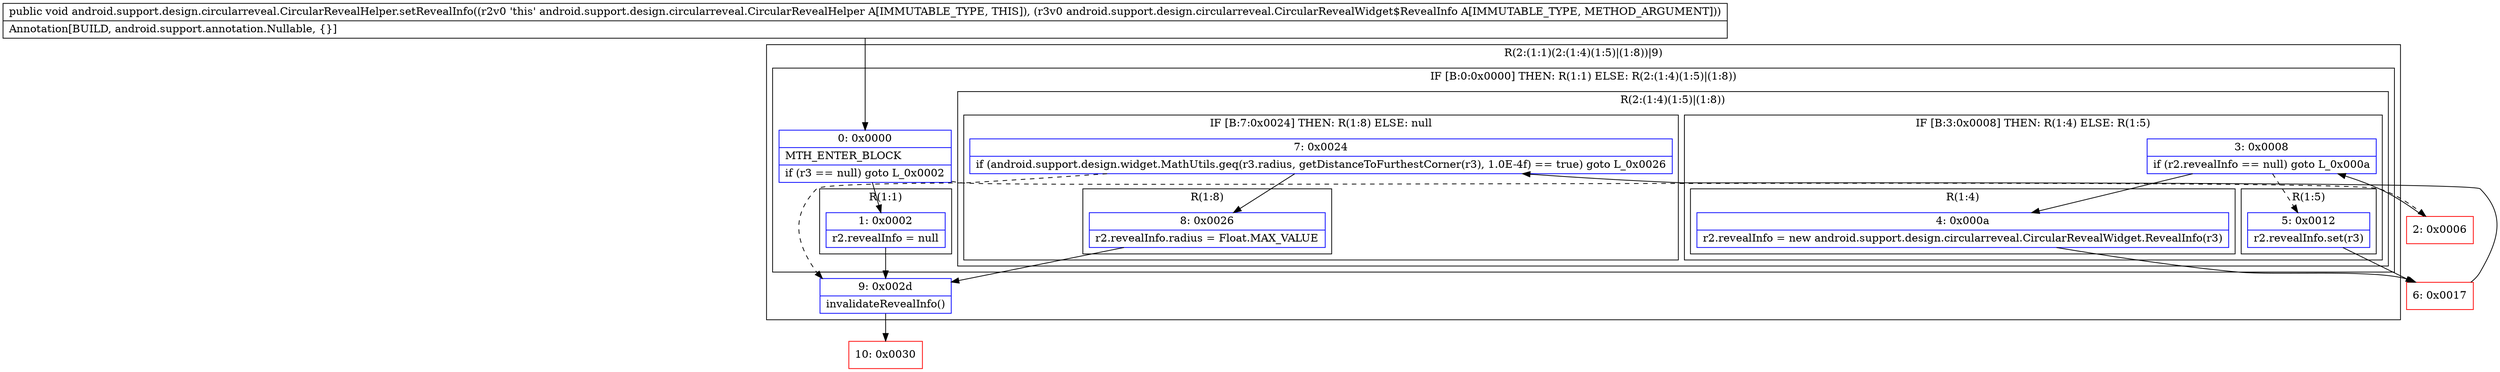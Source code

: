 digraph "CFG forandroid.support.design.circularreveal.CircularRevealHelper.setRevealInfo(Landroid\/support\/design\/circularreveal\/CircularRevealWidget$RevealInfo;)V" {
subgraph cluster_Region_988843169 {
label = "R(2:(1:1)(2:(1:4)(1:5)|(1:8))|9)";
node [shape=record,color=blue];
subgraph cluster_IfRegion_973829682 {
label = "IF [B:0:0x0000] THEN: R(1:1) ELSE: R(2:(1:4)(1:5)|(1:8))";
node [shape=record,color=blue];
Node_0 [shape=record,label="{0\:\ 0x0000|MTH_ENTER_BLOCK\l|if (r3 == null) goto L_0x0002\l}"];
subgraph cluster_Region_1041751778 {
label = "R(1:1)";
node [shape=record,color=blue];
Node_1 [shape=record,label="{1\:\ 0x0002|r2.revealInfo = null\l}"];
}
subgraph cluster_Region_1916656846 {
label = "R(2:(1:4)(1:5)|(1:8))";
node [shape=record,color=blue];
subgraph cluster_IfRegion_1276560300 {
label = "IF [B:3:0x0008] THEN: R(1:4) ELSE: R(1:5)";
node [shape=record,color=blue];
Node_3 [shape=record,label="{3\:\ 0x0008|if (r2.revealInfo == null) goto L_0x000a\l}"];
subgraph cluster_Region_760055546 {
label = "R(1:4)";
node [shape=record,color=blue];
Node_4 [shape=record,label="{4\:\ 0x000a|r2.revealInfo = new android.support.design.circularreveal.CircularRevealWidget.RevealInfo(r3)\l}"];
}
subgraph cluster_Region_766356863 {
label = "R(1:5)";
node [shape=record,color=blue];
Node_5 [shape=record,label="{5\:\ 0x0012|r2.revealInfo.set(r3)\l}"];
}
}
subgraph cluster_IfRegion_837476264 {
label = "IF [B:7:0x0024] THEN: R(1:8) ELSE: null";
node [shape=record,color=blue];
Node_7 [shape=record,label="{7\:\ 0x0024|if (android.support.design.widget.MathUtils.geq(r3.radius, getDistanceToFurthestCorner(r3), 1.0E\-4f) == true) goto L_0x0026\l}"];
subgraph cluster_Region_1268474266 {
label = "R(1:8)";
node [shape=record,color=blue];
Node_8 [shape=record,label="{8\:\ 0x0026|r2.revealInfo.radius = Float.MAX_VALUE\l}"];
}
}
}
}
Node_9 [shape=record,label="{9\:\ 0x002d|invalidateRevealInfo()\l}"];
}
Node_2 [shape=record,color=red,label="{2\:\ 0x0006}"];
Node_6 [shape=record,color=red,label="{6\:\ 0x0017}"];
Node_10 [shape=record,color=red,label="{10\:\ 0x0030}"];
MethodNode[shape=record,label="{public void android.support.design.circularreveal.CircularRevealHelper.setRevealInfo((r2v0 'this' android.support.design.circularreveal.CircularRevealHelper A[IMMUTABLE_TYPE, THIS]), (r3v0 android.support.design.circularreveal.CircularRevealWidget$RevealInfo A[IMMUTABLE_TYPE, METHOD_ARGUMENT]))  | Annotation[BUILD, android.support.annotation.Nullable, \{\}]\l}"];
MethodNode -> Node_0;
Node_0 -> Node_1;
Node_0 -> Node_2[style=dashed];
Node_1 -> Node_9;
Node_3 -> Node_4;
Node_3 -> Node_5[style=dashed];
Node_4 -> Node_6;
Node_5 -> Node_6;
Node_7 -> Node_8;
Node_7 -> Node_9[style=dashed];
Node_8 -> Node_9;
Node_9 -> Node_10;
Node_2 -> Node_3;
Node_6 -> Node_7;
}

